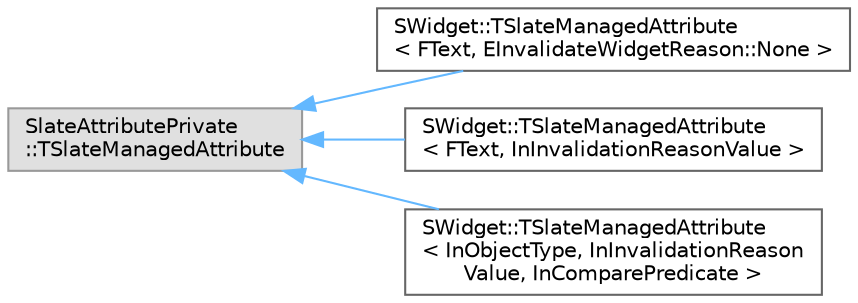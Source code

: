 digraph "Graphical Class Hierarchy"
{
 // INTERACTIVE_SVG=YES
 // LATEX_PDF_SIZE
  bgcolor="transparent";
  edge [fontname=Helvetica,fontsize=10,labelfontname=Helvetica,labelfontsize=10];
  node [fontname=Helvetica,fontsize=10,shape=box,height=0.2,width=0.4];
  rankdir="LR";
  Node0 [id="Node000000",label="SlateAttributePrivate\l::TSlateManagedAttribute",height=0.2,width=0.4,color="grey60", fillcolor="#E0E0E0", style="filled",tooltip=" "];
  Node0 -> Node1 [id="edge5969_Node000000_Node000001",dir="back",color="steelblue1",style="solid",tooltip=" "];
  Node1 [id="Node000001",label="SWidget::TSlateManagedAttribute\l\< FText, EInvalidateWidgetReason::None \>",height=0.2,width=0.4,color="grey40", fillcolor="white", style="filled",URL="$db/de8/structSWidget_1_1TSlateManagedAttribute_3_01FText_00_01EInvalidateWidgetReason_1_1None_01_4.html",tooltip=" "];
  Node0 -> Node2 [id="edge5970_Node000000_Node000002",dir="back",color="steelblue1",style="solid",tooltip=" "];
  Node2 [id="Node000002",label="SWidget::TSlateManagedAttribute\l\< FText, InInvalidationReasonValue \>",height=0.2,width=0.4,color="grey40", fillcolor="white", style="filled",URL="$d9/db6/structSWidget_1_1TSlateManagedAttribute_3_01FText_00_01InInvalidationReasonValue_01_4.html",tooltip=" "];
  Node0 -> Node3 [id="edge5971_Node000000_Node000003",dir="back",color="steelblue1",style="solid",tooltip=" "];
  Node3 [id="Node000003",label="SWidget::TSlateManagedAttribute\l\< InObjectType, InInvalidationReason\lValue, InComparePredicate \>",height=0.2,width=0.4,color="grey40", fillcolor="white", style="filled",URL="$d4/d8b/structSWidget_1_1TSlateManagedAttribute.html",tooltip="A SlateAttribute that is NOT a member variable of a SWidget."];
}
